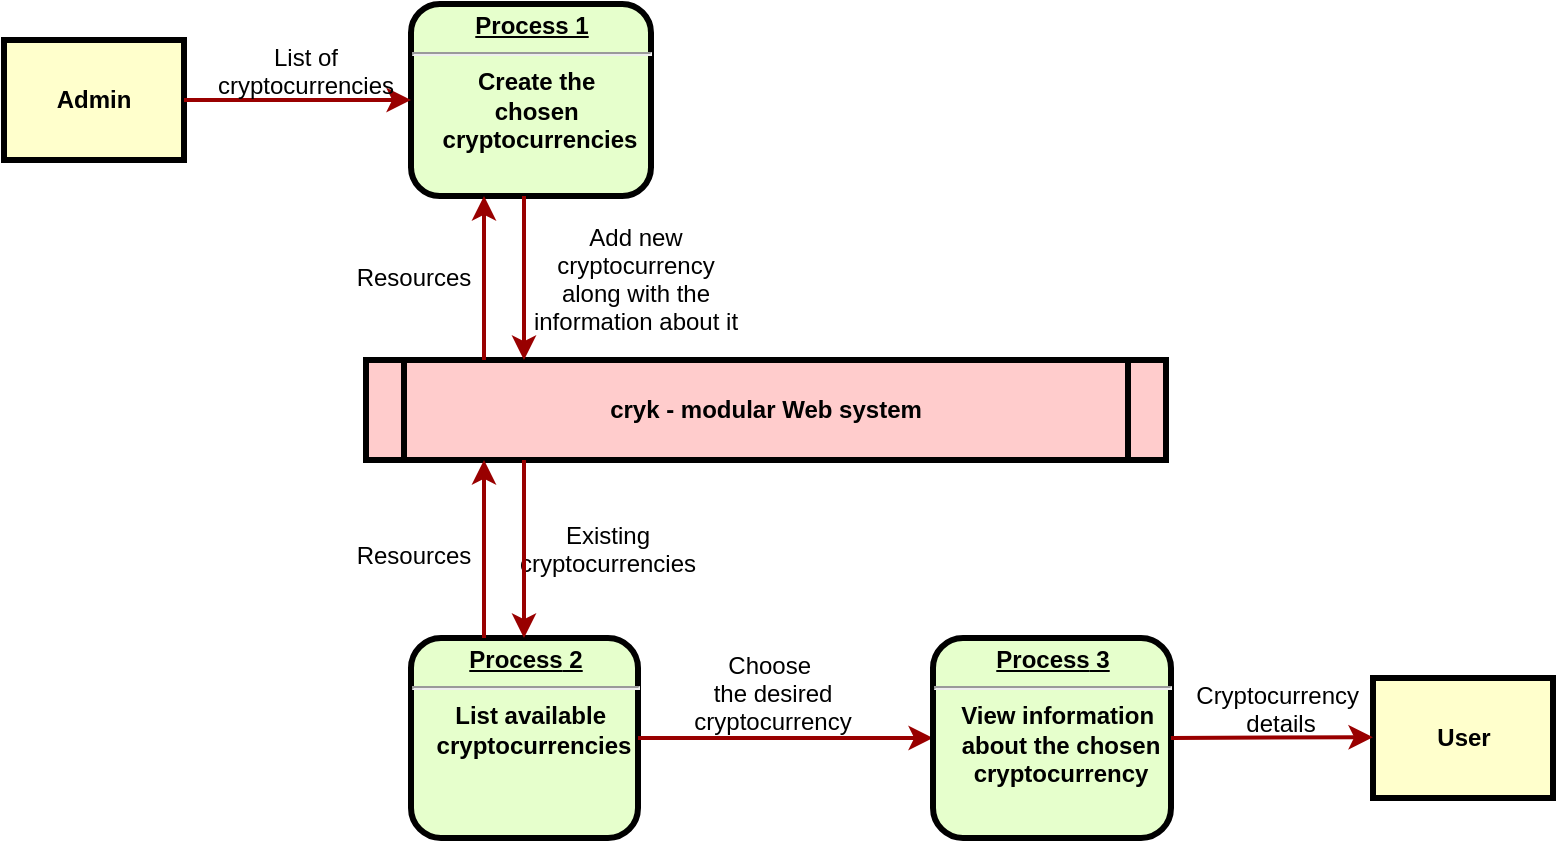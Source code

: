 <mxfile version="20.6.0" type="device"><diagram name="Page-1" id="c7558073-3199-34d8-9f00-42111426c3f3"><mxGraphModel dx="770" dy="388" grid="1" gridSize="10" guides="1" tooltips="1" connect="1" arrows="1" fold="1" page="1" pageScale="1" pageWidth="826" pageHeight="1169" background="none" math="0" shadow="0"><root><mxCell id="0"/><mxCell id="1" parent="0"/><mxCell id="2" value="&lt;p style=&quot;margin: 0px; margin-top: 4px; text-align: center; text-decoration: underline;&quot;&gt;&lt;strong&gt;Process 1&lt;br&gt;&lt;/strong&gt;&lt;/p&gt;&lt;hr&gt;&lt;p style=&quot;margin: 0px; margin-left: 8px;&quot;&gt;Create&amp;nbsp;&lt;span style=&quot;background-color: initial;&quot;&gt;the&amp;nbsp;&lt;/span&gt;&lt;/p&gt;&lt;p style=&quot;margin: 0px; margin-left: 8px;&quot;&gt;&lt;span style=&quot;background-color: initial;&quot;&gt;c&lt;/span&gt;&lt;span style=&quot;background-color: initial;&quot;&gt;hosen&amp;nbsp;&lt;/span&gt;&lt;/p&gt;&lt;p style=&quot;margin: 0px; margin-left: 8px;&quot;&gt;cryptocurrencies&lt;/p&gt;" style="verticalAlign=middle;align=center;overflow=fill;fontSize=12;fontFamily=Helvetica;html=1;rounded=1;fontStyle=1;strokeWidth=3;fillColor=#E6FFCC" parent="1" vertex="1"><mxGeometry x="223.5" y="213" width="120" height="96" as="geometry"/></mxCell><mxCell id="4" value="Admin" style="whiteSpace=wrap;align=center;verticalAlign=middle;fontStyle=1;strokeWidth=3;fillColor=#FFFFCC" parent="1" vertex="1"><mxGeometry x="20" y="231" width="90" height="60" as="geometry"/></mxCell><mxCell id="5" value="cryk - modular Web system" style="shape=process;whiteSpace=wrap;align=center;verticalAlign=middle;size=0.048;fontStyle=1;strokeWidth=3;fillColor=#FFCCCC" parent="1" vertex="1"><mxGeometry x="201.0" y="391" width="400" height="50" as="geometry"/></mxCell><mxCell id="13" value="User" style="whiteSpace=wrap;align=center;verticalAlign=middle;fontStyle=1;strokeWidth=3;fillColor=#FFFFCC" parent="1" vertex="1"><mxGeometry x="704.5" y="550" width="90" height="60" as="geometry"/></mxCell><mxCell id="37" value="" style="edgeStyle=none;noEdgeStyle=1;strokeColor=#990000;strokeWidth=2;entryX=0;entryY=0.5;entryDx=0;entryDy=0;" parent="1" source="4" target="2" edge="1"><mxGeometry width="100" height="100" relative="1" as="geometry"><mxPoint x="280" y="190" as="sourcePoint"/><mxPoint x="230" y="280" as="targetPoint"/></mxGeometry></mxCell><mxCell id="11" value="&lt;p style=&quot;margin: 0px; margin-top: 4px; text-align: center; text-decoration: underline;&quot;&gt;&lt;strong&gt;&lt;strong&gt;Process&lt;/strong&gt;&amp;nbsp;2&lt;br&gt;&lt;/strong&gt;&lt;/p&gt;&lt;hr&gt;&lt;p style=&quot;margin: 0px; margin-left: 8px;&quot;&gt;List available&amp;nbsp;&lt;/p&gt;&lt;p style=&quot;margin: 0px; margin-left: 8px;&quot;&gt;cryptocurrencies&lt;/p&gt;" style="verticalAlign=middle;align=center;overflow=fill;fontSize=12;fontFamily=Helvetica;html=1;rounded=1;fontStyle=1;strokeWidth=3;fillColor=#E6FFCC" parent="1" vertex="1"><mxGeometry x="223.5" y="530" width="113.5" height="100" as="geometry"/></mxCell><mxCell id="52" value="List of &#10;cryptocurrencies" style="text;spacingTop=-5;align=center" parent="1" vertex="1"><mxGeometry x="156" y="231" width="30" height="20" as="geometry"/></mxCell><mxCell id="54" value="Resources" style="text;spacingTop=-5;align=center" parent="1" vertex="1"><mxGeometry x="210" y="341" width="30" height="20" as="geometry"/></mxCell><mxCell id="55" value="" style="edgeStyle=elbowEdgeStyle;elbow=horizontal;strokeColor=#990000;strokeWidth=2" parent="1" source="5" target="2" edge="1"><mxGeometry width="100" height="100" relative="1" as="geometry"><mxPoint x="50" y="530" as="sourcePoint"/><mxPoint x="150" y="430" as="targetPoint"/><Array as="points"><mxPoint x="260" y="370"/></Array></mxGeometry></mxCell><mxCell id="56" value="" style="edgeStyle=elbowEdgeStyle;elbow=horizontal;strokeColor=#990000;strokeWidth=2" parent="1" source="2" target="5" edge="1"><mxGeometry width="100" height="100" relative="1" as="geometry"><mxPoint x="50" y="500" as="sourcePoint"/><mxPoint x="150" y="400" as="targetPoint"/><Array as="points"><mxPoint x="280" y="360"/></Array></mxGeometry></mxCell><mxCell id="57" value="Add new&#10;cryptocurrency&#10;along with the&#10;information about it" style="text;spacingTop=-5;align=center" parent="1" vertex="1"><mxGeometry x="321" y="321" width="30" height="20" as="geometry"/></mxCell><mxCell id="60" value="Existing&#10;cryptocurrencies" style="text;spacingTop=-5;align=center" parent="1" vertex="1"><mxGeometry x="307.0" y="470.0" width="30" height="20" as="geometry"/></mxCell><mxCell id="74" value="Resources" style="text;spacingTop=-5;align=center" parent="1" vertex="1"><mxGeometry x="210" y="480.0" width="30" height="20" as="geometry"/></mxCell><mxCell id="75" value="Choose &#10;the desired&#10;cryptocurrency" style="text;spacingTop=-5;align=center" parent="1" vertex="1"><mxGeometry x="389.5" y="535.0" width="30" height="20" as="geometry"/></mxCell><mxCell id="83" value="" style="edgeStyle=elbowEdgeStyle;elbow=horizontal;strokeColor=#990000;strokeWidth=2;entryX=0;entryY=0.5;entryDx=0;entryDy=0;" parent="1" source="11" target="HD3mAav6U6v1Ei--zC58-101" edge="1"><mxGeometry width="100" height="100" relative="1" as="geometry"><mxPoint x="203.5" y="680.0" as="sourcePoint"/><mxPoint x="233.5" y="670" as="targetPoint"/></mxGeometry></mxCell><mxCell id="88" value="" style="edgeStyle=elbowEdgeStyle;elbow=horizontal;strokeColor=#990000;strokeWidth=2;startArrow=classic;startFill=1;endArrow=none;endFill=0;" parent="1" source="5" target="11" edge="1"><mxGeometry width="100" height="100" relative="1" as="geometry"><mxPoint x="50" y="500" as="sourcePoint"/><mxPoint x="150" y="400" as="targetPoint"/><Array as="points"><mxPoint x="260" y="470"/><mxPoint x="390" y="470"/></Array></mxGeometry></mxCell><mxCell id="89" value="" style="edgeStyle=elbowEdgeStyle;elbow=horizontal;strokeColor=#990000;strokeWidth=2;startArrow=classic;startFill=1;endArrow=none;endFill=0;" parent="1" source="11" target="5" edge="1"><mxGeometry width="100" height="100" relative="1" as="geometry"><mxPoint x="60.0" y="510" as="sourcePoint"/><mxPoint x="160.0" y="410" as="targetPoint"/><Array as="points"><mxPoint x="280" y="480"/><mxPoint x="410" y="470"/></Array></mxGeometry></mxCell><mxCell id="HD3mAav6U6v1Ei--zC58-101" value="&lt;p style=&quot;margin: 0px; margin-top: 4px; text-align: center; text-decoration: underline;&quot;&gt;&lt;strong&gt;&lt;strong&gt;Process&lt;/strong&gt; 3&lt;br&gt;&lt;/strong&gt;&lt;/p&gt;&lt;hr&gt;&lt;p style=&quot;margin: 0px; margin-left: 8px;&quot;&gt;View information&amp;nbsp;&lt;/p&gt;&lt;p style=&quot;margin: 0px; margin-left: 8px;&quot;&gt;about the chosen&lt;/p&gt;&lt;p style=&quot;margin: 0px; margin-left: 8px;&quot;&gt;cryptocurrency&lt;/p&gt;" style="verticalAlign=middle;align=center;overflow=fill;fontSize=12;fontFamily=Helvetica;html=1;rounded=1;fontStyle=1;strokeWidth=3;fillColor=#E6FFCC" vertex="1" parent="1"><mxGeometry x="484.5" y="530" width="119" height="100" as="geometry"/></mxCell><mxCell id="HD3mAav6U6v1Ei--zC58-103" value="" style="edgeStyle=elbowEdgeStyle;elbow=vertical;strokeColor=#990000;strokeWidth=2;entryX=0;entryY=0.5;entryDx=0;entryDy=0;exitX=1;exitY=0.5;exitDx=0;exitDy=0;" edge="1" parent="1" source="HD3mAav6U6v1Ei--zC58-101" target="13"><mxGeometry width="100" height="100" relative="1" as="geometry"><mxPoint x="593.5" y="579.58" as="sourcePoint"/><mxPoint x="673.5" y="579.58" as="targetPoint"/><Array as="points"><mxPoint x="642.5" y="579.58"/></Array></mxGeometry></mxCell><mxCell id="HD3mAav6U6v1Ei--zC58-104" value="Cryptocurrency &#10;details&#10;" style="text;spacingTop=-5;align=center" vertex="1" parent="1"><mxGeometry x="643.5" y="550.0" width="30" height="20" as="geometry"/></mxCell></root></mxGraphModel></diagram></mxfile>